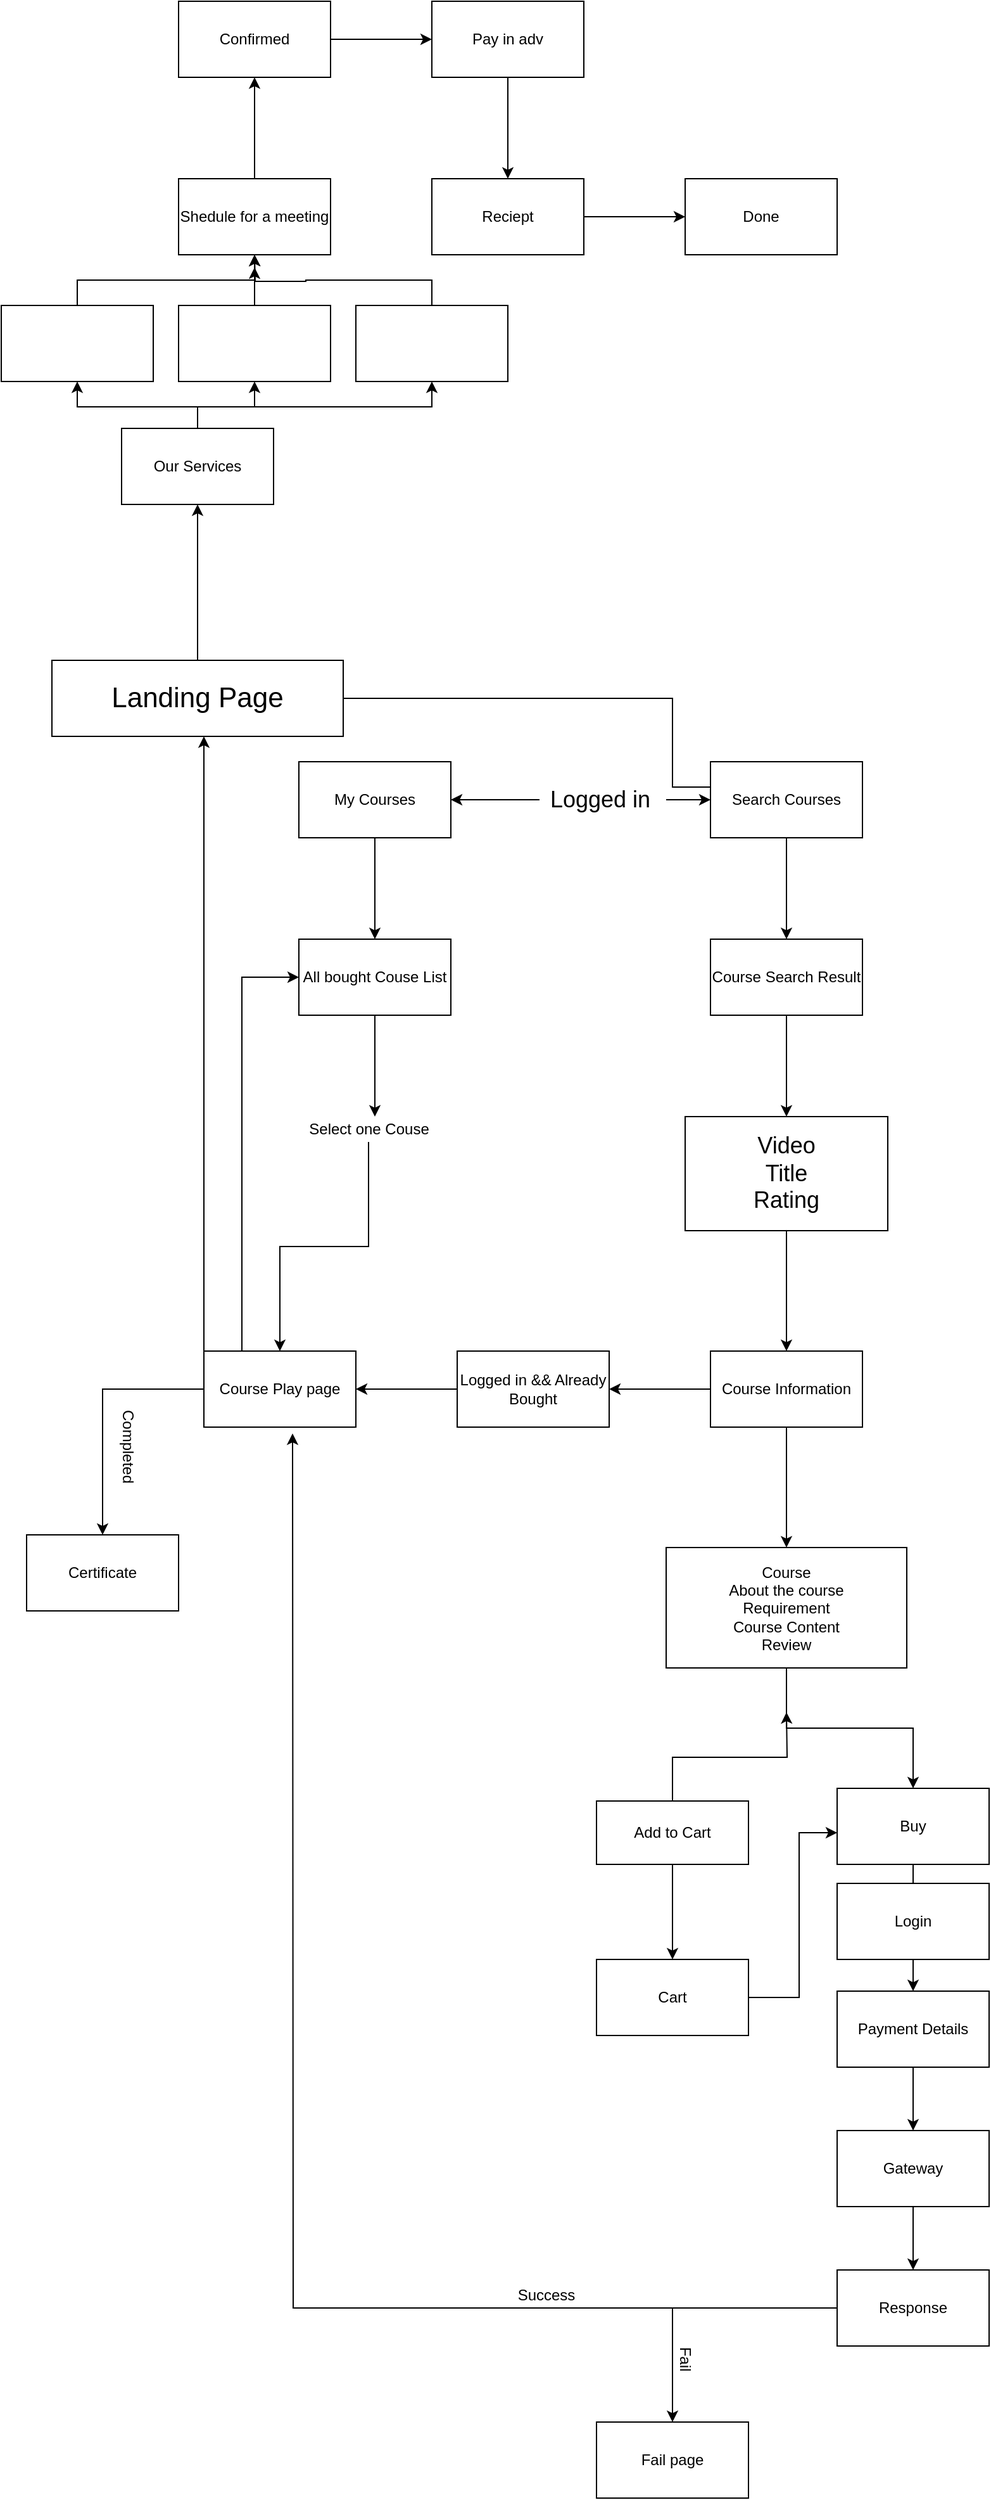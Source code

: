 <mxfile version="15.0.6" type="github">
  <diagram id="oLJKFiKBngFNfd6EzUxN" name="Page-1">
    <mxGraphModel dx="1038" dy="1647" grid="1" gridSize="10" guides="1" tooltips="1" connect="1" arrows="1" fold="1" page="1" pageScale="1" pageWidth="850" pageHeight="1100" math="0" shadow="0">
      <root>
        <mxCell id="0" />
        <mxCell id="1" parent="0" />
        <mxCell id="3f_p1vfE5Orv4aUsXCaT-2" value="" style="edgeStyle=orthogonalEdgeStyle;rounded=0;orthogonalLoop=1;jettySize=auto;html=1;" parent="1" source="Ocl0AgpswJDA-IJ68-me-1" target="3f_p1vfE5Orv4aUsXCaT-1" edge="1">
          <mxGeometry relative="1" as="geometry" />
        </mxCell>
        <mxCell id="Ocl0AgpswJDA-IJ68-me-1" value="&lt;font style=&quot;font-size: 22px&quot;&gt;Landing Page&lt;/font&gt;" style="rounded=0;whiteSpace=wrap;html=1;" parent="1" vertex="1">
          <mxGeometry x="40" y="50" width="230" height="60" as="geometry" />
        </mxCell>
        <mxCell id="Ocl0AgpswJDA-IJ68-me-15" style="edgeStyle=orthogonalEdgeStyle;rounded=0;orthogonalLoop=1;jettySize=auto;html=1;" parent="1" source="Ocl0AgpswJDA-IJ68-me-3" target="Ocl0AgpswJDA-IJ68-me-9" edge="1">
          <mxGeometry relative="1" as="geometry" />
        </mxCell>
        <mxCell id="Ocl0AgpswJDA-IJ68-me-54" value="" style="edgeStyle=orthogonalEdgeStyle;rounded=0;orthogonalLoop=1;jettySize=auto;html=1;" parent="1" source="Ocl0AgpswJDA-IJ68-me-3" target="Ocl0AgpswJDA-IJ68-me-53" edge="1">
          <mxGeometry relative="1" as="geometry" />
        </mxCell>
        <mxCell id="Ocl0AgpswJDA-IJ68-me-3" value="&lt;font style=&quot;font-size: 18px&quot;&gt;Logged in&amp;nbsp;&lt;/font&gt;" style="text;html=1;align=center;verticalAlign=middle;resizable=0;points=[];autosize=1;strokeColor=none;" parent="1" vertex="1">
          <mxGeometry x="425" y="150" width="100" height="20" as="geometry" />
        </mxCell>
        <mxCell id="Ocl0AgpswJDA-IJ68-me-16" style="edgeStyle=orthogonalEdgeStyle;rounded=0;orthogonalLoop=1;jettySize=auto;html=1;exitX=1;exitY=0.5;exitDx=0;exitDy=0;" parent="1" source="Ocl0AgpswJDA-IJ68-me-1" edge="1">
          <mxGeometry relative="1" as="geometry">
            <mxPoint x="570" y="150" as="targetPoint" />
            <Array as="points">
              <mxPoint x="530" y="80" />
              <mxPoint x="530" y="150" />
            </Array>
            <mxPoint x="505" y="20" as="sourcePoint" />
          </mxGeometry>
        </mxCell>
        <mxCell id="Ocl0AgpswJDA-IJ68-me-18" value="" style="edgeStyle=orthogonalEdgeStyle;rounded=0;orthogonalLoop=1;jettySize=auto;html=1;" parent="1" source="Ocl0AgpswJDA-IJ68-me-9" target="Ocl0AgpswJDA-IJ68-me-17" edge="1">
          <mxGeometry relative="1" as="geometry" />
        </mxCell>
        <mxCell id="Ocl0AgpswJDA-IJ68-me-9" value="Search Courses" style="whiteSpace=wrap;html=1;" parent="1" vertex="1">
          <mxGeometry x="560" y="130" width="120" height="60" as="geometry" />
        </mxCell>
        <mxCell id="Ocl0AgpswJDA-IJ68-me-20" value="" style="edgeStyle=orthogonalEdgeStyle;rounded=0;orthogonalLoop=1;jettySize=auto;html=1;" parent="1" source="Ocl0AgpswJDA-IJ68-me-17" target="Ocl0AgpswJDA-IJ68-me-19" edge="1">
          <mxGeometry relative="1" as="geometry" />
        </mxCell>
        <mxCell id="Ocl0AgpswJDA-IJ68-me-17" value="Course Search Result" style="whiteSpace=wrap;html=1;" parent="1" vertex="1">
          <mxGeometry x="560" y="270" width="120" height="60" as="geometry" />
        </mxCell>
        <mxCell id="Ocl0AgpswJDA-IJ68-me-23" value="" style="edgeStyle=orthogonalEdgeStyle;rounded=0;orthogonalLoop=1;jettySize=auto;html=1;" parent="1" source="Ocl0AgpswJDA-IJ68-me-19" target="Ocl0AgpswJDA-IJ68-me-22" edge="1">
          <mxGeometry relative="1" as="geometry" />
        </mxCell>
        <mxCell id="Ocl0AgpswJDA-IJ68-me-19" value="&lt;font style=&quot;font-size: 18px&quot;&gt;Video&lt;br&gt;Title&lt;br&gt;Rating&lt;/font&gt;" style="whiteSpace=wrap;html=1;" parent="1" vertex="1">
          <mxGeometry x="540" y="410" width="160" height="90" as="geometry" />
        </mxCell>
        <mxCell id="Ocl0AgpswJDA-IJ68-me-25" value="" style="edgeStyle=orthogonalEdgeStyle;rounded=0;orthogonalLoop=1;jettySize=auto;html=1;" parent="1" source="Ocl0AgpswJDA-IJ68-me-22" target="Ocl0AgpswJDA-IJ68-me-24" edge="1">
          <mxGeometry relative="1" as="geometry" />
        </mxCell>
        <mxCell id="Ocl0AgpswJDA-IJ68-me-27" value="" style="edgeStyle=orthogonalEdgeStyle;rounded=0;orthogonalLoop=1;jettySize=auto;html=1;" parent="1" source="Ocl0AgpswJDA-IJ68-me-22" target="Ocl0AgpswJDA-IJ68-me-26" edge="1">
          <mxGeometry relative="1" as="geometry" />
        </mxCell>
        <mxCell id="Ocl0AgpswJDA-IJ68-me-22" value="Course Information" style="whiteSpace=wrap;html=1;" parent="1" vertex="1">
          <mxGeometry x="560" y="595" width="120" height="60" as="geometry" />
        </mxCell>
        <mxCell id="Ocl0AgpswJDA-IJ68-me-33" value="" style="edgeStyle=orthogonalEdgeStyle;rounded=0;orthogonalLoop=1;jettySize=auto;html=1;" parent="1" source="Ocl0AgpswJDA-IJ68-me-24" target="Ocl0AgpswJDA-IJ68-me-32" edge="1">
          <mxGeometry relative="1" as="geometry" />
        </mxCell>
        <mxCell id="Ocl0AgpswJDA-IJ68-me-24" value="Logged in &amp;amp;&amp;amp; Already Bought" style="whiteSpace=wrap;html=1;" parent="1" vertex="1">
          <mxGeometry x="360" y="595" width="120" height="60" as="geometry" />
        </mxCell>
        <mxCell id="Ocl0AgpswJDA-IJ68-me-31" value="" style="edgeStyle=orthogonalEdgeStyle;rounded=0;orthogonalLoop=1;jettySize=auto;html=1;" parent="1" source="Ocl0AgpswJDA-IJ68-me-26" target="Ocl0AgpswJDA-IJ68-me-30" edge="1">
          <mxGeometry relative="1" as="geometry" />
        </mxCell>
        <mxCell id="Ocl0AgpswJDA-IJ68-me-26" value="Course&lt;br&gt;About the course&lt;br&gt;Requirement&lt;br&gt;Course Content&lt;br&gt;Review" style="whiteSpace=wrap;html=1;" parent="1" vertex="1">
          <mxGeometry x="525" y="750" width="190" height="95" as="geometry" />
        </mxCell>
        <mxCell id="Ocl0AgpswJDA-IJ68-me-39" style="edgeStyle=orthogonalEdgeStyle;rounded=0;orthogonalLoop=1;jettySize=auto;html=1;exitX=0.5;exitY=1;exitDx=0;exitDy=0;" parent="1" source="Ocl0AgpswJDA-IJ68-me-30" edge="1">
          <mxGeometry relative="1" as="geometry">
            <mxPoint x="720" y="1050" as="targetPoint" />
          </mxGeometry>
        </mxCell>
        <mxCell id="Ocl0AgpswJDA-IJ68-me-30" value="Buy" style="whiteSpace=wrap;html=1;" parent="1" vertex="1">
          <mxGeometry x="660" y="940" width="120" height="60" as="geometry" />
        </mxCell>
        <mxCell id="Ocl0AgpswJDA-IJ68-me-62" style="edgeStyle=orthogonalEdgeStyle;rounded=0;orthogonalLoop=1;jettySize=auto;html=1;exitX=0;exitY=0.5;exitDx=0;exitDy=0;" parent="1" source="Ocl0AgpswJDA-IJ68-me-32" target="Ocl0AgpswJDA-IJ68-me-63" edge="1">
          <mxGeometry relative="1" as="geometry">
            <mxPoint x="80" y="625" as="targetPoint" />
          </mxGeometry>
        </mxCell>
        <mxCell id="Ocl0AgpswJDA-IJ68-me-65" style="edgeStyle=orthogonalEdgeStyle;rounded=0;orthogonalLoop=1;jettySize=auto;html=1;exitX=0.25;exitY=0;exitDx=0;exitDy=0;entryX=0;entryY=0.5;entryDx=0;entryDy=0;" parent="1" source="Ocl0AgpswJDA-IJ68-me-32" target="Ocl0AgpswJDA-IJ68-me-55" edge="1">
          <mxGeometry relative="1" as="geometry" />
        </mxCell>
        <mxCell id="Ocl0AgpswJDA-IJ68-me-66" style="edgeStyle=orthogonalEdgeStyle;rounded=0;orthogonalLoop=1;jettySize=auto;html=1;exitX=0;exitY=0;exitDx=0;exitDy=0;" parent="1" source="Ocl0AgpswJDA-IJ68-me-32" edge="1">
          <mxGeometry relative="1" as="geometry">
            <mxPoint x="160" y="110" as="targetPoint" />
          </mxGeometry>
        </mxCell>
        <mxCell id="Ocl0AgpswJDA-IJ68-me-32" value="Course Play page" style="whiteSpace=wrap;html=1;" parent="1" vertex="1">
          <mxGeometry x="160" y="595" width="120" height="60" as="geometry" />
        </mxCell>
        <mxCell id="Ocl0AgpswJDA-IJ68-me-35" style="edgeStyle=orthogonalEdgeStyle;rounded=0;orthogonalLoop=1;jettySize=auto;html=1;exitX=0.5;exitY=0;exitDx=0;exitDy=0;" parent="1" source="Ocl0AgpswJDA-IJ68-me-34" edge="1">
          <mxGeometry relative="1" as="geometry">
            <mxPoint x="620" y="880" as="targetPoint" />
          </mxGeometry>
        </mxCell>
        <mxCell id="Ocl0AgpswJDA-IJ68-me-36" style="edgeStyle=orthogonalEdgeStyle;rounded=0;orthogonalLoop=1;jettySize=auto;html=1;exitX=1;exitY=0.5;exitDx=0;exitDy=0;" parent="1" source="Ocl0AgpswJDA-IJ68-me-37" edge="1">
          <mxGeometry relative="1" as="geometry">
            <mxPoint x="660" y="975" as="targetPoint" />
            <Array as="points">
              <mxPoint x="630" y="1105" />
              <mxPoint x="630" y="975" />
            </Array>
          </mxGeometry>
        </mxCell>
        <mxCell id="Ocl0AgpswJDA-IJ68-me-38" value="" style="edgeStyle=orthogonalEdgeStyle;rounded=0;orthogonalLoop=1;jettySize=auto;html=1;" parent="1" source="Ocl0AgpswJDA-IJ68-me-34" target="Ocl0AgpswJDA-IJ68-me-37" edge="1">
          <mxGeometry relative="1" as="geometry" />
        </mxCell>
        <mxCell id="Ocl0AgpswJDA-IJ68-me-34" value="Add to Cart" style="whiteSpace=wrap;html=1;" parent="1" vertex="1">
          <mxGeometry x="470" y="950" width="120" height="50" as="geometry" />
        </mxCell>
        <mxCell id="Ocl0AgpswJDA-IJ68-me-37" value="Cart" style="whiteSpace=wrap;html=1;" parent="1" vertex="1">
          <mxGeometry x="470" y="1075" width="120" height="60" as="geometry" />
        </mxCell>
        <mxCell id="Ocl0AgpswJDA-IJ68-me-42" value="" style="edgeStyle=orthogonalEdgeStyle;rounded=0;orthogonalLoop=1;jettySize=auto;html=1;" parent="1" source="Ocl0AgpswJDA-IJ68-me-40" target="Ocl0AgpswJDA-IJ68-me-41" edge="1">
          <mxGeometry relative="1" as="geometry" />
        </mxCell>
        <mxCell id="Ocl0AgpswJDA-IJ68-me-40" value="Payment Details" style="whiteSpace=wrap;html=1;" parent="1" vertex="1">
          <mxGeometry x="660" y="1100" width="120" height="60" as="geometry" />
        </mxCell>
        <mxCell id="Ocl0AgpswJDA-IJ68-me-44" value="" style="edgeStyle=orthogonalEdgeStyle;rounded=0;orthogonalLoop=1;jettySize=auto;html=1;" parent="1" source="Ocl0AgpswJDA-IJ68-me-41" target="Ocl0AgpswJDA-IJ68-me-43" edge="1">
          <mxGeometry relative="1" as="geometry" />
        </mxCell>
        <mxCell id="Ocl0AgpswJDA-IJ68-me-41" value="Gateway" style="whiteSpace=wrap;html=1;" parent="1" vertex="1">
          <mxGeometry x="660" y="1210" width="120" height="60" as="geometry" />
        </mxCell>
        <mxCell id="Ocl0AgpswJDA-IJ68-me-46" value="" style="edgeStyle=orthogonalEdgeStyle;rounded=0;orthogonalLoop=1;jettySize=auto;html=1;" parent="1" source="Ocl0AgpswJDA-IJ68-me-43" target="Ocl0AgpswJDA-IJ68-me-45" edge="1">
          <mxGeometry relative="1" as="geometry" />
        </mxCell>
        <mxCell id="Ocl0AgpswJDA-IJ68-me-47" style="edgeStyle=orthogonalEdgeStyle;rounded=0;orthogonalLoop=1;jettySize=auto;html=1;exitX=0;exitY=0.5;exitDx=0;exitDy=0;" parent="1" source="Ocl0AgpswJDA-IJ68-me-43" edge="1">
          <mxGeometry relative="1" as="geometry">
            <mxPoint x="230" y="660" as="targetPoint" />
          </mxGeometry>
        </mxCell>
        <mxCell id="Ocl0AgpswJDA-IJ68-me-43" value="Response" style="whiteSpace=wrap;html=1;" parent="1" vertex="1">
          <mxGeometry x="660" y="1320" width="120" height="60" as="geometry" />
        </mxCell>
        <mxCell id="Ocl0AgpswJDA-IJ68-me-45" value="Fail page" style="whiteSpace=wrap;html=1;" parent="1" vertex="1">
          <mxGeometry x="470" y="1440" width="120" height="60" as="geometry" />
        </mxCell>
        <mxCell id="Ocl0AgpswJDA-IJ68-me-49" value="Fail" style="text;html=1;align=center;verticalAlign=middle;resizable=0;points=[];autosize=1;strokeColor=none;rotation=90;" parent="1" vertex="1">
          <mxGeometry x="525" y="1380" width="30" height="20" as="geometry" />
        </mxCell>
        <mxCell id="Ocl0AgpswJDA-IJ68-me-50" value="Success" style="text;html=1;align=center;verticalAlign=middle;resizable=0;points=[];autosize=1;strokeColor=none;" parent="1" vertex="1">
          <mxGeometry x="400" y="1330" width="60" height="20" as="geometry" />
        </mxCell>
        <mxCell id="Ocl0AgpswJDA-IJ68-me-52" style="edgeStyle=orthogonalEdgeStyle;rounded=0;orthogonalLoop=1;jettySize=auto;html=1;exitX=0.5;exitY=1;exitDx=0;exitDy=0;entryX=0.5;entryY=0;entryDx=0;entryDy=0;" parent="1" source="Ocl0AgpswJDA-IJ68-me-51" target="Ocl0AgpswJDA-IJ68-me-40" edge="1">
          <mxGeometry relative="1" as="geometry" />
        </mxCell>
        <mxCell id="Ocl0AgpswJDA-IJ68-me-51" value="Login" style="whiteSpace=wrap;html=1;" parent="1" vertex="1">
          <mxGeometry x="660" y="1015" width="120" height="60" as="geometry" />
        </mxCell>
        <mxCell id="Ocl0AgpswJDA-IJ68-me-56" value="" style="edgeStyle=orthogonalEdgeStyle;rounded=0;orthogonalLoop=1;jettySize=auto;html=1;" parent="1" source="Ocl0AgpswJDA-IJ68-me-53" target="Ocl0AgpswJDA-IJ68-me-55" edge="1">
          <mxGeometry relative="1" as="geometry" />
        </mxCell>
        <mxCell id="Ocl0AgpswJDA-IJ68-me-53" value="My Courses" style="whiteSpace=wrap;html=1;" parent="1" vertex="1">
          <mxGeometry x="235" y="130" width="120" height="60" as="geometry" />
        </mxCell>
        <mxCell id="Ocl0AgpswJDA-IJ68-me-58" value="" style="edgeStyle=orthogonalEdgeStyle;rounded=0;orthogonalLoop=1;jettySize=auto;html=1;" parent="1" source="Ocl0AgpswJDA-IJ68-me-55" edge="1">
          <mxGeometry relative="1" as="geometry">
            <mxPoint x="295" y="410" as="targetPoint" />
          </mxGeometry>
        </mxCell>
        <mxCell id="Ocl0AgpswJDA-IJ68-me-55" value="All bought Couse List" style="whiteSpace=wrap;html=1;" parent="1" vertex="1">
          <mxGeometry x="235" y="270" width="120" height="60" as="geometry" />
        </mxCell>
        <mxCell id="Ocl0AgpswJDA-IJ68-me-61" value="" style="edgeStyle=orthogonalEdgeStyle;rounded=0;orthogonalLoop=1;jettySize=auto;html=1;entryX=0.5;entryY=0;entryDx=0;entryDy=0;" parent="1" source="Ocl0AgpswJDA-IJ68-me-59" target="Ocl0AgpswJDA-IJ68-me-32" edge="1">
          <mxGeometry relative="1" as="geometry">
            <mxPoint x="290" y="490" as="targetPoint" />
          </mxGeometry>
        </mxCell>
        <mxCell id="Ocl0AgpswJDA-IJ68-me-59" value="Select one Couse" style="text;html=1;align=center;verticalAlign=middle;resizable=0;points=[];autosize=1;strokeColor=none;" parent="1" vertex="1">
          <mxGeometry x="235" y="410" width="110" height="20" as="geometry" />
        </mxCell>
        <mxCell id="Ocl0AgpswJDA-IJ68-me-63" value="Certificate" style="whiteSpace=wrap;html=1;" parent="1" vertex="1">
          <mxGeometry x="20" y="740" width="120" height="60" as="geometry" />
        </mxCell>
        <mxCell id="Ocl0AgpswJDA-IJ68-me-64" value="Completed" style="text;html=1;align=center;verticalAlign=middle;resizable=0;points=[];autosize=1;strokeColor=none;rotation=90;" parent="1" vertex="1">
          <mxGeometry x="65" y="660" width="70" height="20" as="geometry" />
        </mxCell>
        <mxCell id="3f_p1vfE5Orv4aUsXCaT-4" value="" style="edgeStyle=orthogonalEdgeStyle;rounded=0;orthogonalLoop=1;jettySize=auto;html=1;" parent="1" source="3f_p1vfE5Orv4aUsXCaT-1" target="3f_p1vfE5Orv4aUsXCaT-3" edge="1">
          <mxGeometry relative="1" as="geometry">
            <Array as="points">
              <mxPoint x="155" y="-150" />
              <mxPoint x="60" y="-150" />
            </Array>
          </mxGeometry>
        </mxCell>
        <mxCell id="3f_p1vfE5Orv4aUsXCaT-7" style="edgeStyle=orthogonalEdgeStyle;rounded=0;orthogonalLoop=1;jettySize=auto;html=1;exitX=0.5;exitY=0;exitDx=0;exitDy=0;entryX=0.5;entryY=1;entryDx=0;entryDy=0;" parent="1" source="3f_p1vfE5Orv4aUsXCaT-1" target="3f_p1vfE5Orv4aUsXCaT-5" edge="1">
          <mxGeometry relative="1" as="geometry">
            <Array as="points">
              <mxPoint x="155" y="-150" />
              <mxPoint x="200" y="-150" />
            </Array>
          </mxGeometry>
        </mxCell>
        <mxCell id="3f_p1vfE5Orv4aUsXCaT-8" style="edgeStyle=orthogonalEdgeStyle;rounded=0;orthogonalLoop=1;jettySize=auto;html=1;exitX=0.5;exitY=0;exitDx=0;exitDy=0;entryX=0.5;entryY=1;entryDx=0;entryDy=0;" parent="1" source="3f_p1vfE5Orv4aUsXCaT-1" target="3f_p1vfE5Orv4aUsXCaT-6" edge="1">
          <mxGeometry relative="1" as="geometry">
            <Array as="points">
              <mxPoint x="155" y="-150" />
              <mxPoint x="340" y="-150" />
            </Array>
          </mxGeometry>
        </mxCell>
        <mxCell id="3f_p1vfE5Orv4aUsXCaT-1" value="Our Services" style="whiteSpace=wrap;html=1;rounded=0;" parent="1" vertex="1">
          <mxGeometry x="95" y="-133" width="120" height="60" as="geometry" />
        </mxCell>
        <mxCell id="3f_p1vfE5Orv4aUsXCaT-10" style="edgeStyle=orthogonalEdgeStyle;rounded=0;orthogonalLoop=1;jettySize=auto;html=1;exitX=0.5;exitY=0;exitDx=0;exitDy=0;" parent="1" source="3f_p1vfE5Orv4aUsXCaT-3" edge="1">
          <mxGeometry relative="1" as="geometry">
            <mxPoint x="200" y="-260" as="targetPoint" />
            <Array as="points">
              <mxPoint x="60" y="-250" />
              <mxPoint x="200" y="-250" />
            </Array>
          </mxGeometry>
        </mxCell>
        <mxCell id="3f_p1vfE5Orv4aUsXCaT-3" value="" style="whiteSpace=wrap;html=1;rounded=0;" parent="1" vertex="1">
          <mxGeometry y="-230" width="120" height="60" as="geometry" />
        </mxCell>
        <mxCell id="3f_p1vfE5Orv4aUsXCaT-11" style="edgeStyle=orthogonalEdgeStyle;rounded=0;orthogonalLoop=1;jettySize=auto;html=1;exitX=0.5;exitY=0;exitDx=0;exitDy=0;" parent="1" source="3f_p1vfE5Orv4aUsXCaT-5" edge="1">
          <mxGeometry relative="1" as="geometry">
            <mxPoint x="200" y="-270" as="targetPoint" />
          </mxGeometry>
        </mxCell>
        <mxCell id="3f_p1vfE5Orv4aUsXCaT-5" value="" style="whiteSpace=wrap;html=1;rounded=0;" parent="1" vertex="1">
          <mxGeometry x="140" y="-230" width="120" height="60" as="geometry" />
        </mxCell>
        <mxCell id="3f_p1vfE5Orv4aUsXCaT-12" style="edgeStyle=orthogonalEdgeStyle;rounded=0;orthogonalLoop=1;jettySize=auto;html=1;exitX=0.5;exitY=0;exitDx=0;exitDy=0;" parent="1" source="3f_p1vfE5Orv4aUsXCaT-6" edge="1">
          <mxGeometry relative="1" as="geometry">
            <mxPoint x="200" y="-270" as="targetPoint" />
          </mxGeometry>
        </mxCell>
        <mxCell id="3f_p1vfE5Orv4aUsXCaT-6" value="" style="whiteSpace=wrap;html=1;rounded=0;" parent="1" vertex="1">
          <mxGeometry x="280" y="-230" width="120" height="60" as="geometry" />
        </mxCell>
        <mxCell id="3f_p1vfE5Orv4aUsXCaT-14" value="" style="edgeStyle=orthogonalEdgeStyle;rounded=0;orthogonalLoop=1;jettySize=auto;html=1;" parent="1" source="3f_p1vfE5Orv4aUsXCaT-9" target="3f_p1vfE5Orv4aUsXCaT-13" edge="1">
          <mxGeometry relative="1" as="geometry" />
        </mxCell>
        <mxCell id="3f_p1vfE5Orv4aUsXCaT-9" value="Shedule for a meeting" style="whiteSpace=wrap;html=1;" parent="1" vertex="1">
          <mxGeometry x="140" y="-330" width="120" height="60" as="geometry" />
        </mxCell>
        <mxCell id="3f_p1vfE5Orv4aUsXCaT-16" value="" style="edgeStyle=orthogonalEdgeStyle;rounded=0;orthogonalLoop=1;jettySize=auto;html=1;" parent="1" source="3f_p1vfE5Orv4aUsXCaT-13" target="3f_p1vfE5Orv4aUsXCaT-15" edge="1">
          <mxGeometry relative="1" as="geometry" />
        </mxCell>
        <mxCell id="3f_p1vfE5Orv4aUsXCaT-13" value="Confirmed" style="whiteSpace=wrap;html=1;" parent="1" vertex="1">
          <mxGeometry x="140" y="-470" width="120" height="60" as="geometry" />
        </mxCell>
        <mxCell id="3f_p1vfE5Orv4aUsXCaT-18" value="" style="edgeStyle=orthogonalEdgeStyle;rounded=0;orthogonalLoop=1;jettySize=auto;html=1;" parent="1" source="3f_p1vfE5Orv4aUsXCaT-15" target="3f_p1vfE5Orv4aUsXCaT-17" edge="1">
          <mxGeometry relative="1" as="geometry" />
        </mxCell>
        <mxCell id="3f_p1vfE5Orv4aUsXCaT-15" value="Pay in adv" style="whiteSpace=wrap;html=1;" parent="1" vertex="1">
          <mxGeometry x="340" y="-470" width="120" height="60" as="geometry" />
        </mxCell>
        <mxCell id="3f_p1vfE5Orv4aUsXCaT-20" value="" style="edgeStyle=orthogonalEdgeStyle;rounded=0;orthogonalLoop=1;jettySize=auto;html=1;" parent="1" source="3f_p1vfE5Orv4aUsXCaT-17" target="3f_p1vfE5Orv4aUsXCaT-19" edge="1">
          <mxGeometry relative="1" as="geometry" />
        </mxCell>
        <mxCell id="3f_p1vfE5Orv4aUsXCaT-17" value="Reciept" style="whiteSpace=wrap;html=1;" parent="1" vertex="1">
          <mxGeometry x="340" y="-330" width="120" height="60" as="geometry" />
        </mxCell>
        <mxCell id="3f_p1vfE5Orv4aUsXCaT-19" value="Done" style="whiteSpace=wrap;html=1;" parent="1" vertex="1">
          <mxGeometry x="540" y="-330" width="120" height="60" as="geometry" />
        </mxCell>
      </root>
    </mxGraphModel>
  </diagram>
</mxfile>
